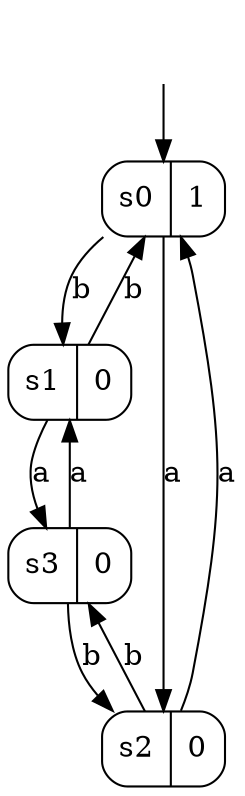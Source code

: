 digraph Angluin_Moore {
s0 [label="s0|1", shape=record, style=rounded];
s1 [label="s1|0", shape=record, style=rounded];
s2 [label="s2|0", shape=record, style=rounded];
s3 [label="s3|0", shape=record, style=rounded];
s0 -> s2  [label=a];
s0 -> s1  [label=b];
s1 -> s3  [label=a];
s1 -> s0  [label=b];
s2 -> s0  [label=a];
s2 -> s3  [label=b];
s3 -> s1  [label=a];
s3 -> s2  [label=b];
__start0 [label="", shape=none];
__start0 -> s0  [label=""];
}
